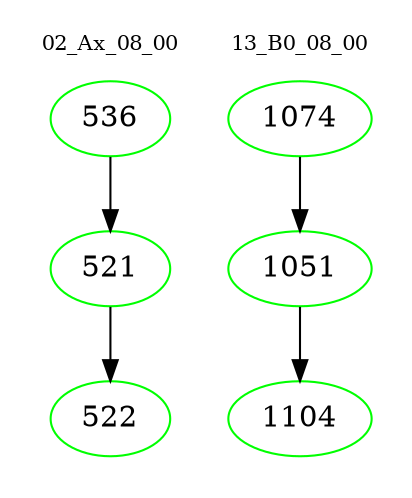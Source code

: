 digraph{
subgraph cluster_0 {
color = white
label = "02_Ax_08_00";
fontsize=10;
T0_536 [label="536", color="green"]
T0_536 -> T0_521 [color="black"]
T0_521 [label="521", color="green"]
T0_521 -> T0_522 [color="black"]
T0_522 [label="522", color="green"]
}
subgraph cluster_1 {
color = white
label = "13_B0_08_00";
fontsize=10;
T1_1074 [label="1074", color="green"]
T1_1074 -> T1_1051 [color="black"]
T1_1051 [label="1051", color="green"]
T1_1051 -> T1_1104 [color="black"]
T1_1104 [label="1104", color="green"]
}
}

